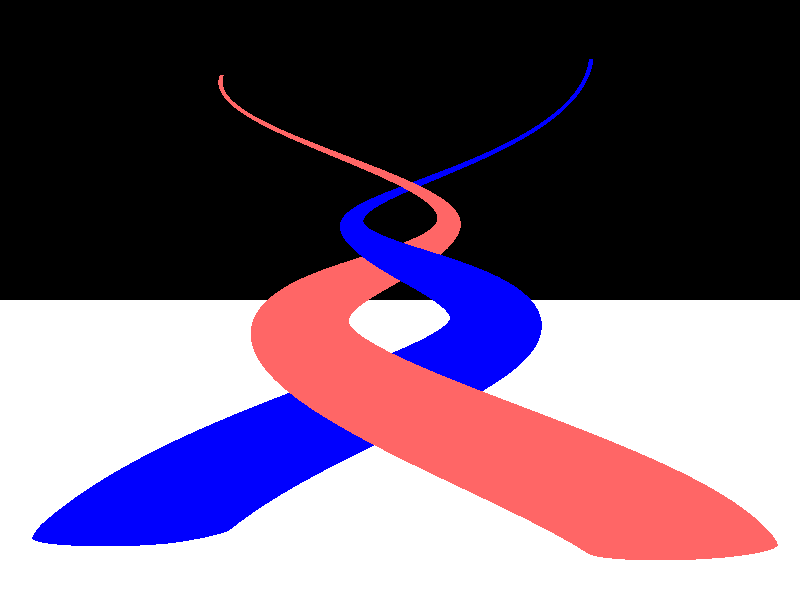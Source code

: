 // Idea: Two spirals "snakes" that merge together and curl around each other
// They grow from ground from two different points
// They have some similar properties, some different 
// But like the fanfare vase
// Blob?

                       
                            
                            
camera { location <0,10,-50> right 0.75*x direction 2*z look_at <0,10,0>}


plane { y, 0 pigment { color rgb<1,1,1> } }                

light_source { <50,40,0> color rgb<1,1,1> }

                                                
#declare points = 100;                                                

#macro lover()
    sphere_sweep {
        cubic_spline
        points,
        #local point = 0;                  
        #local spin = 0;                 
        #local yy = -1.0;
        #while ( point < points)                
            #local from_bottom = point/points;
            #local from_top = 1.0-from_bottom;
            #local from_middle = 0.5-from_bottom;
            #local rad = from_top*2.0 + from_middle*from_middle*20;
            #local _thickness  = from_top*from_top*2.0 + 0.05;
            <sin(spin) * rad, yy, cos(spin) * rad>, _thickness
            #local spin = spin + 0.1;
            #local yy = yy + rad * 0.08;
            #local point = point + 1;   
        #end     
    }
#end

object { 
    lover( )
    pigment { color rgb<1,0.4,0.4> }
    rotate y*90        
    // Idead: color to change along y-axis (moods change)
}

object { 
    lover( )   
    pigment { color rgb<0,0,1> }                         
    // Idead: color to change along y-axis (moods change)
    rotate y*270
}